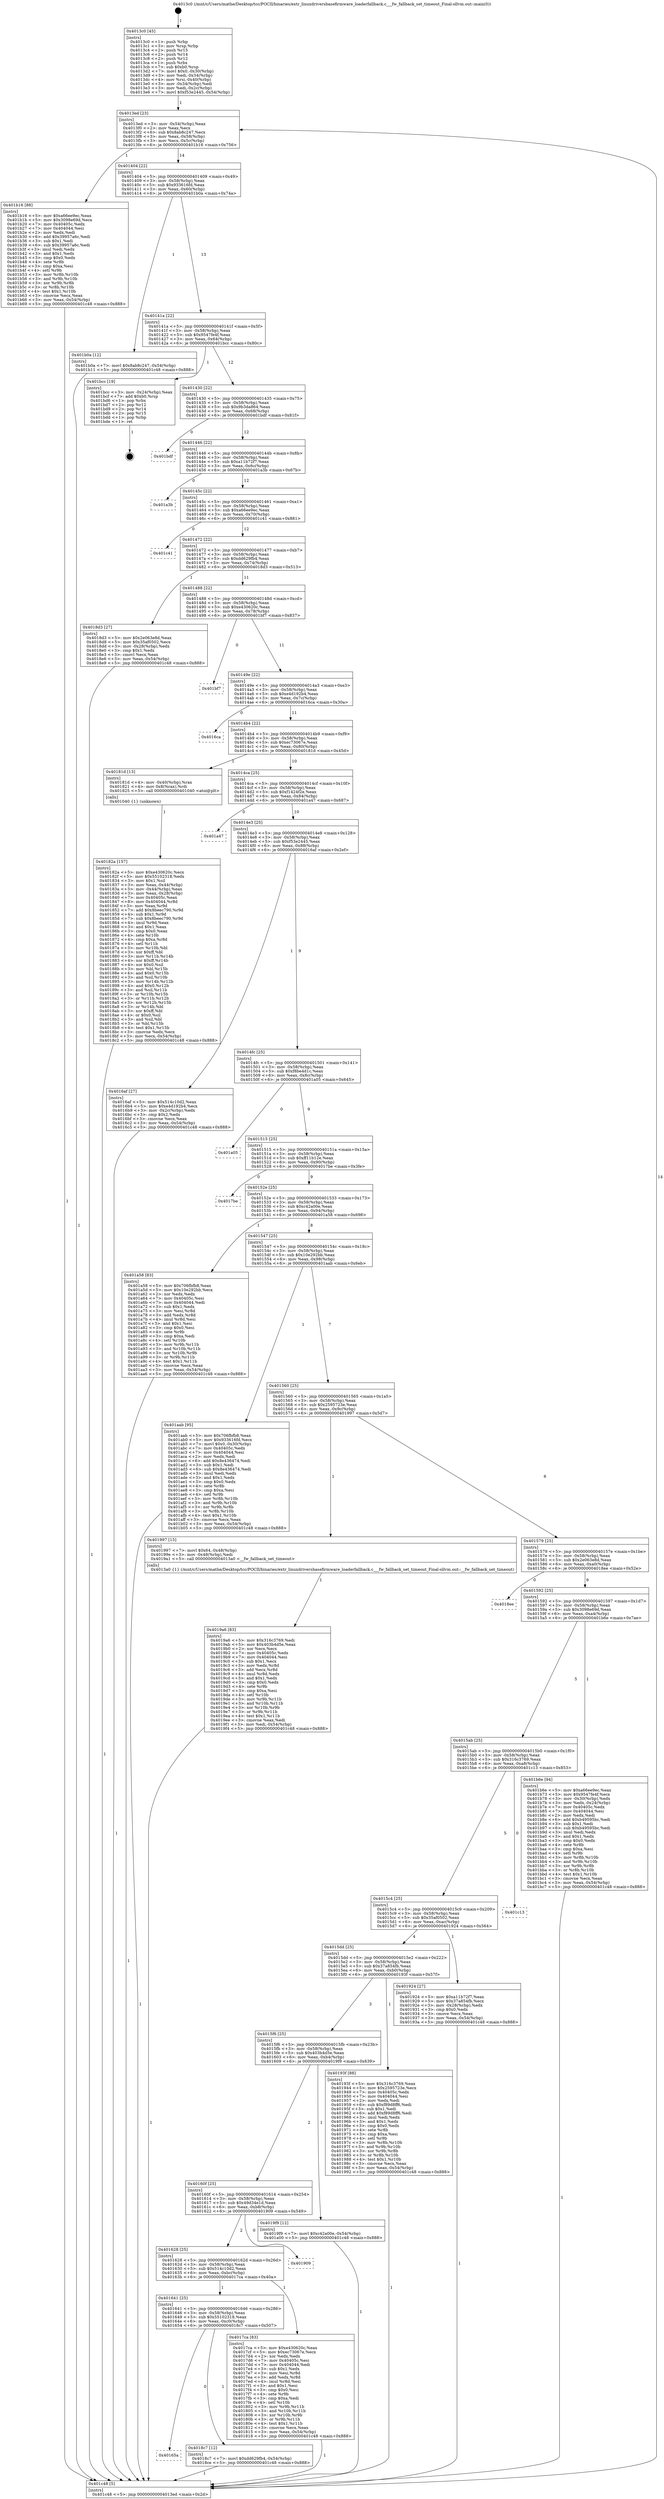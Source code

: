 digraph "0x4013c0" {
  label = "0x4013c0 (/mnt/c/Users/mathe/Desktop/tcc/POCII/binaries/extr_linuxdriversbasefirmware_loaderfallback.c___fw_fallback_set_timeout_Final-ollvm.out::main(0))"
  labelloc = "t"
  node[shape=record]

  Entry [label="",width=0.3,height=0.3,shape=circle,fillcolor=black,style=filled]
  "0x4013ed" [label="{
     0x4013ed [23]\l
     | [instrs]\l
     &nbsp;&nbsp;0x4013ed \<+3\>: mov -0x54(%rbp),%eax\l
     &nbsp;&nbsp;0x4013f0 \<+2\>: mov %eax,%ecx\l
     &nbsp;&nbsp;0x4013f2 \<+6\>: sub $0x8ab8c247,%ecx\l
     &nbsp;&nbsp;0x4013f8 \<+3\>: mov %eax,-0x58(%rbp)\l
     &nbsp;&nbsp;0x4013fb \<+3\>: mov %ecx,-0x5c(%rbp)\l
     &nbsp;&nbsp;0x4013fe \<+6\>: je 0000000000401b16 \<main+0x756\>\l
  }"]
  "0x401b16" [label="{
     0x401b16 [88]\l
     | [instrs]\l
     &nbsp;&nbsp;0x401b16 \<+5\>: mov $0xa66ee9ec,%eax\l
     &nbsp;&nbsp;0x401b1b \<+5\>: mov $0x3098e69d,%ecx\l
     &nbsp;&nbsp;0x401b20 \<+7\>: mov 0x40405c,%edx\l
     &nbsp;&nbsp;0x401b27 \<+7\>: mov 0x404044,%esi\l
     &nbsp;&nbsp;0x401b2e \<+2\>: mov %edx,%edi\l
     &nbsp;&nbsp;0x401b30 \<+6\>: add $0x39957a6c,%edi\l
     &nbsp;&nbsp;0x401b36 \<+3\>: sub $0x1,%edi\l
     &nbsp;&nbsp;0x401b39 \<+6\>: sub $0x39957a6c,%edi\l
     &nbsp;&nbsp;0x401b3f \<+3\>: imul %edi,%edx\l
     &nbsp;&nbsp;0x401b42 \<+3\>: and $0x1,%edx\l
     &nbsp;&nbsp;0x401b45 \<+3\>: cmp $0x0,%edx\l
     &nbsp;&nbsp;0x401b48 \<+4\>: sete %r8b\l
     &nbsp;&nbsp;0x401b4c \<+3\>: cmp $0xa,%esi\l
     &nbsp;&nbsp;0x401b4f \<+4\>: setl %r9b\l
     &nbsp;&nbsp;0x401b53 \<+3\>: mov %r8b,%r10b\l
     &nbsp;&nbsp;0x401b56 \<+3\>: and %r9b,%r10b\l
     &nbsp;&nbsp;0x401b59 \<+3\>: xor %r9b,%r8b\l
     &nbsp;&nbsp;0x401b5c \<+3\>: or %r8b,%r10b\l
     &nbsp;&nbsp;0x401b5f \<+4\>: test $0x1,%r10b\l
     &nbsp;&nbsp;0x401b63 \<+3\>: cmovne %ecx,%eax\l
     &nbsp;&nbsp;0x401b66 \<+3\>: mov %eax,-0x54(%rbp)\l
     &nbsp;&nbsp;0x401b69 \<+5\>: jmp 0000000000401c48 \<main+0x888\>\l
  }"]
  "0x401404" [label="{
     0x401404 [22]\l
     | [instrs]\l
     &nbsp;&nbsp;0x401404 \<+5\>: jmp 0000000000401409 \<main+0x49\>\l
     &nbsp;&nbsp;0x401409 \<+3\>: mov -0x58(%rbp),%eax\l
     &nbsp;&nbsp;0x40140c \<+5\>: sub $0x933616fd,%eax\l
     &nbsp;&nbsp;0x401411 \<+3\>: mov %eax,-0x60(%rbp)\l
     &nbsp;&nbsp;0x401414 \<+6\>: je 0000000000401b0a \<main+0x74a\>\l
  }"]
  Exit [label="",width=0.3,height=0.3,shape=circle,fillcolor=black,style=filled,peripheries=2]
  "0x401b0a" [label="{
     0x401b0a [12]\l
     | [instrs]\l
     &nbsp;&nbsp;0x401b0a \<+7\>: movl $0x8ab8c247,-0x54(%rbp)\l
     &nbsp;&nbsp;0x401b11 \<+5\>: jmp 0000000000401c48 \<main+0x888\>\l
  }"]
  "0x40141a" [label="{
     0x40141a [22]\l
     | [instrs]\l
     &nbsp;&nbsp;0x40141a \<+5\>: jmp 000000000040141f \<main+0x5f\>\l
     &nbsp;&nbsp;0x40141f \<+3\>: mov -0x58(%rbp),%eax\l
     &nbsp;&nbsp;0x401422 \<+5\>: sub $0x9547fe4f,%eax\l
     &nbsp;&nbsp;0x401427 \<+3\>: mov %eax,-0x64(%rbp)\l
     &nbsp;&nbsp;0x40142a \<+6\>: je 0000000000401bcc \<main+0x80c\>\l
  }"]
  "0x4019a6" [label="{
     0x4019a6 [83]\l
     | [instrs]\l
     &nbsp;&nbsp;0x4019a6 \<+5\>: mov $0x316c3769,%edi\l
     &nbsp;&nbsp;0x4019ab \<+5\>: mov $0x403b4d5e,%eax\l
     &nbsp;&nbsp;0x4019b0 \<+2\>: xor %ecx,%ecx\l
     &nbsp;&nbsp;0x4019b2 \<+7\>: mov 0x40405c,%edx\l
     &nbsp;&nbsp;0x4019b9 \<+7\>: mov 0x404044,%esi\l
     &nbsp;&nbsp;0x4019c0 \<+3\>: sub $0x1,%ecx\l
     &nbsp;&nbsp;0x4019c3 \<+3\>: mov %edx,%r8d\l
     &nbsp;&nbsp;0x4019c6 \<+3\>: add %ecx,%r8d\l
     &nbsp;&nbsp;0x4019c9 \<+4\>: imul %r8d,%edx\l
     &nbsp;&nbsp;0x4019cd \<+3\>: and $0x1,%edx\l
     &nbsp;&nbsp;0x4019d0 \<+3\>: cmp $0x0,%edx\l
     &nbsp;&nbsp;0x4019d3 \<+4\>: sete %r9b\l
     &nbsp;&nbsp;0x4019d7 \<+3\>: cmp $0xa,%esi\l
     &nbsp;&nbsp;0x4019da \<+4\>: setl %r10b\l
     &nbsp;&nbsp;0x4019de \<+3\>: mov %r9b,%r11b\l
     &nbsp;&nbsp;0x4019e1 \<+3\>: and %r10b,%r11b\l
     &nbsp;&nbsp;0x4019e4 \<+3\>: xor %r10b,%r9b\l
     &nbsp;&nbsp;0x4019e7 \<+3\>: or %r9b,%r11b\l
     &nbsp;&nbsp;0x4019ea \<+4\>: test $0x1,%r11b\l
     &nbsp;&nbsp;0x4019ee \<+3\>: cmovne %eax,%edi\l
     &nbsp;&nbsp;0x4019f1 \<+3\>: mov %edi,-0x54(%rbp)\l
     &nbsp;&nbsp;0x4019f4 \<+5\>: jmp 0000000000401c48 \<main+0x888\>\l
  }"]
  "0x401bcc" [label="{
     0x401bcc [19]\l
     | [instrs]\l
     &nbsp;&nbsp;0x401bcc \<+3\>: mov -0x24(%rbp),%eax\l
     &nbsp;&nbsp;0x401bcf \<+7\>: add $0xb0,%rsp\l
     &nbsp;&nbsp;0x401bd6 \<+1\>: pop %rbx\l
     &nbsp;&nbsp;0x401bd7 \<+2\>: pop %r12\l
     &nbsp;&nbsp;0x401bd9 \<+2\>: pop %r14\l
     &nbsp;&nbsp;0x401bdb \<+2\>: pop %r15\l
     &nbsp;&nbsp;0x401bdd \<+1\>: pop %rbp\l
     &nbsp;&nbsp;0x401bde \<+1\>: ret\l
  }"]
  "0x401430" [label="{
     0x401430 [22]\l
     | [instrs]\l
     &nbsp;&nbsp;0x401430 \<+5\>: jmp 0000000000401435 \<main+0x75\>\l
     &nbsp;&nbsp;0x401435 \<+3\>: mov -0x58(%rbp),%eax\l
     &nbsp;&nbsp;0x401438 \<+5\>: sub $0x9b3da864,%eax\l
     &nbsp;&nbsp;0x40143d \<+3\>: mov %eax,-0x68(%rbp)\l
     &nbsp;&nbsp;0x401440 \<+6\>: je 0000000000401bdf \<main+0x81f\>\l
  }"]
  "0x40165a" [label="{
     0x40165a\l
  }", style=dashed]
  "0x401bdf" [label="{
     0x401bdf\l
  }", style=dashed]
  "0x401446" [label="{
     0x401446 [22]\l
     | [instrs]\l
     &nbsp;&nbsp;0x401446 \<+5\>: jmp 000000000040144b \<main+0x8b\>\l
     &nbsp;&nbsp;0x40144b \<+3\>: mov -0x58(%rbp),%eax\l
     &nbsp;&nbsp;0x40144e \<+5\>: sub $0xa11b72f7,%eax\l
     &nbsp;&nbsp;0x401453 \<+3\>: mov %eax,-0x6c(%rbp)\l
     &nbsp;&nbsp;0x401456 \<+6\>: je 0000000000401a3b \<main+0x67b\>\l
  }"]
  "0x4018c7" [label="{
     0x4018c7 [12]\l
     | [instrs]\l
     &nbsp;&nbsp;0x4018c7 \<+7\>: movl $0xdd629fb4,-0x54(%rbp)\l
     &nbsp;&nbsp;0x4018ce \<+5\>: jmp 0000000000401c48 \<main+0x888\>\l
  }"]
  "0x401a3b" [label="{
     0x401a3b\l
  }", style=dashed]
  "0x40145c" [label="{
     0x40145c [22]\l
     | [instrs]\l
     &nbsp;&nbsp;0x40145c \<+5\>: jmp 0000000000401461 \<main+0xa1\>\l
     &nbsp;&nbsp;0x401461 \<+3\>: mov -0x58(%rbp),%eax\l
     &nbsp;&nbsp;0x401464 \<+5\>: sub $0xa66ee9ec,%eax\l
     &nbsp;&nbsp;0x401469 \<+3\>: mov %eax,-0x70(%rbp)\l
     &nbsp;&nbsp;0x40146c \<+6\>: je 0000000000401c41 \<main+0x881\>\l
  }"]
  "0x40182a" [label="{
     0x40182a [157]\l
     | [instrs]\l
     &nbsp;&nbsp;0x40182a \<+5\>: mov $0xe430620c,%ecx\l
     &nbsp;&nbsp;0x40182f \<+5\>: mov $0x55102318,%edx\l
     &nbsp;&nbsp;0x401834 \<+3\>: mov $0x1,%sil\l
     &nbsp;&nbsp;0x401837 \<+3\>: mov %eax,-0x44(%rbp)\l
     &nbsp;&nbsp;0x40183a \<+3\>: mov -0x44(%rbp),%eax\l
     &nbsp;&nbsp;0x40183d \<+3\>: mov %eax,-0x28(%rbp)\l
     &nbsp;&nbsp;0x401840 \<+7\>: mov 0x40405c,%eax\l
     &nbsp;&nbsp;0x401847 \<+8\>: mov 0x404044,%r8d\l
     &nbsp;&nbsp;0x40184f \<+3\>: mov %eax,%r9d\l
     &nbsp;&nbsp;0x401852 \<+7\>: add $0x8beec790,%r9d\l
     &nbsp;&nbsp;0x401859 \<+4\>: sub $0x1,%r9d\l
     &nbsp;&nbsp;0x40185d \<+7\>: sub $0x8beec790,%r9d\l
     &nbsp;&nbsp;0x401864 \<+4\>: imul %r9d,%eax\l
     &nbsp;&nbsp;0x401868 \<+3\>: and $0x1,%eax\l
     &nbsp;&nbsp;0x40186b \<+3\>: cmp $0x0,%eax\l
     &nbsp;&nbsp;0x40186e \<+4\>: sete %r10b\l
     &nbsp;&nbsp;0x401872 \<+4\>: cmp $0xa,%r8d\l
     &nbsp;&nbsp;0x401876 \<+4\>: setl %r11b\l
     &nbsp;&nbsp;0x40187a \<+3\>: mov %r10b,%bl\l
     &nbsp;&nbsp;0x40187d \<+3\>: xor $0xff,%bl\l
     &nbsp;&nbsp;0x401880 \<+3\>: mov %r11b,%r14b\l
     &nbsp;&nbsp;0x401883 \<+4\>: xor $0xff,%r14b\l
     &nbsp;&nbsp;0x401887 \<+4\>: xor $0x0,%sil\l
     &nbsp;&nbsp;0x40188b \<+3\>: mov %bl,%r15b\l
     &nbsp;&nbsp;0x40188e \<+4\>: and $0x0,%r15b\l
     &nbsp;&nbsp;0x401892 \<+3\>: and %sil,%r10b\l
     &nbsp;&nbsp;0x401895 \<+3\>: mov %r14b,%r12b\l
     &nbsp;&nbsp;0x401898 \<+4\>: and $0x0,%r12b\l
     &nbsp;&nbsp;0x40189c \<+3\>: and %sil,%r11b\l
     &nbsp;&nbsp;0x40189f \<+3\>: or %r10b,%r15b\l
     &nbsp;&nbsp;0x4018a2 \<+3\>: or %r11b,%r12b\l
     &nbsp;&nbsp;0x4018a5 \<+3\>: xor %r12b,%r15b\l
     &nbsp;&nbsp;0x4018a8 \<+3\>: or %r14b,%bl\l
     &nbsp;&nbsp;0x4018ab \<+3\>: xor $0xff,%bl\l
     &nbsp;&nbsp;0x4018ae \<+4\>: or $0x0,%sil\l
     &nbsp;&nbsp;0x4018b2 \<+3\>: and %sil,%bl\l
     &nbsp;&nbsp;0x4018b5 \<+3\>: or %bl,%r15b\l
     &nbsp;&nbsp;0x4018b8 \<+4\>: test $0x1,%r15b\l
     &nbsp;&nbsp;0x4018bc \<+3\>: cmovne %edx,%ecx\l
     &nbsp;&nbsp;0x4018bf \<+3\>: mov %ecx,-0x54(%rbp)\l
     &nbsp;&nbsp;0x4018c2 \<+5\>: jmp 0000000000401c48 \<main+0x888\>\l
  }"]
  "0x401c41" [label="{
     0x401c41\l
  }", style=dashed]
  "0x401472" [label="{
     0x401472 [22]\l
     | [instrs]\l
     &nbsp;&nbsp;0x401472 \<+5\>: jmp 0000000000401477 \<main+0xb7\>\l
     &nbsp;&nbsp;0x401477 \<+3\>: mov -0x58(%rbp),%eax\l
     &nbsp;&nbsp;0x40147a \<+5\>: sub $0xdd629fb4,%eax\l
     &nbsp;&nbsp;0x40147f \<+3\>: mov %eax,-0x74(%rbp)\l
     &nbsp;&nbsp;0x401482 \<+6\>: je 00000000004018d3 \<main+0x513\>\l
  }"]
  "0x401641" [label="{
     0x401641 [25]\l
     | [instrs]\l
     &nbsp;&nbsp;0x401641 \<+5\>: jmp 0000000000401646 \<main+0x286\>\l
     &nbsp;&nbsp;0x401646 \<+3\>: mov -0x58(%rbp),%eax\l
     &nbsp;&nbsp;0x401649 \<+5\>: sub $0x55102318,%eax\l
     &nbsp;&nbsp;0x40164e \<+6\>: mov %eax,-0xc0(%rbp)\l
     &nbsp;&nbsp;0x401654 \<+6\>: je 00000000004018c7 \<main+0x507\>\l
  }"]
  "0x4018d3" [label="{
     0x4018d3 [27]\l
     | [instrs]\l
     &nbsp;&nbsp;0x4018d3 \<+5\>: mov $0x2e063e8d,%eax\l
     &nbsp;&nbsp;0x4018d8 \<+5\>: mov $0x35af0502,%ecx\l
     &nbsp;&nbsp;0x4018dd \<+3\>: mov -0x28(%rbp),%edx\l
     &nbsp;&nbsp;0x4018e0 \<+3\>: cmp $0x1,%edx\l
     &nbsp;&nbsp;0x4018e3 \<+3\>: cmovl %ecx,%eax\l
     &nbsp;&nbsp;0x4018e6 \<+3\>: mov %eax,-0x54(%rbp)\l
     &nbsp;&nbsp;0x4018e9 \<+5\>: jmp 0000000000401c48 \<main+0x888\>\l
  }"]
  "0x401488" [label="{
     0x401488 [22]\l
     | [instrs]\l
     &nbsp;&nbsp;0x401488 \<+5\>: jmp 000000000040148d \<main+0xcd\>\l
     &nbsp;&nbsp;0x40148d \<+3\>: mov -0x58(%rbp),%eax\l
     &nbsp;&nbsp;0x401490 \<+5\>: sub $0xe430620c,%eax\l
     &nbsp;&nbsp;0x401495 \<+3\>: mov %eax,-0x78(%rbp)\l
     &nbsp;&nbsp;0x401498 \<+6\>: je 0000000000401bf7 \<main+0x837\>\l
  }"]
  "0x4017ca" [label="{
     0x4017ca [83]\l
     | [instrs]\l
     &nbsp;&nbsp;0x4017ca \<+5\>: mov $0xe430620c,%eax\l
     &nbsp;&nbsp;0x4017cf \<+5\>: mov $0xec73067e,%ecx\l
     &nbsp;&nbsp;0x4017d4 \<+2\>: xor %edx,%edx\l
     &nbsp;&nbsp;0x4017d6 \<+7\>: mov 0x40405c,%esi\l
     &nbsp;&nbsp;0x4017dd \<+7\>: mov 0x404044,%edi\l
     &nbsp;&nbsp;0x4017e4 \<+3\>: sub $0x1,%edx\l
     &nbsp;&nbsp;0x4017e7 \<+3\>: mov %esi,%r8d\l
     &nbsp;&nbsp;0x4017ea \<+3\>: add %edx,%r8d\l
     &nbsp;&nbsp;0x4017ed \<+4\>: imul %r8d,%esi\l
     &nbsp;&nbsp;0x4017f1 \<+3\>: and $0x1,%esi\l
     &nbsp;&nbsp;0x4017f4 \<+3\>: cmp $0x0,%esi\l
     &nbsp;&nbsp;0x4017f7 \<+4\>: sete %r9b\l
     &nbsp;&nbsp;0x4017fb \<+3\>: cmp $0xa,%edi\l
     &nbsp;&nbsp;0x4017fe \<+4\>: setl %r10b\l
     &nbsp;&nbsp;0x401802 \<+3\>: mov %r9b,%r11b\l
     &nbsp;&nbsp;0x401805 \<+3\>: and %r10b,%r11b\l
     &nbsp;&nbsp;0x401808 \<+3\>: xor %r10b,%r9b\l
     &nbsp;&nbsp;0x40180b \<+3\>: or %r9b,%r11b\l
     &nbsp;&nbsp;0x40180e \<+4\>: test $0x1,%r11b\l
     &nbsp;&nbsp;0x401812 \<+3\>: cmovne %ecx,%eax\l
     &nbsp;&nbsp;0x401815 \<+3\>: mov %eax,-0x54(%rbp)\l
     &nbsp;&nbsp;0x401818 \<+5\>: jmp 0000000000401c48 \<main+0x888\>\l
  }"]
  "0x401bf7" [label="{
     0x401bf7\l
  }", style=dashed]
  "0x40149e" [label="{
     0x40149e [22]\l
     | [instrs]\l
     &nbsp;&nbsp;0x40149e \<+5\>: jmp 00000000004014a3 \<main+0xe3\>\l
     &nbsp;&nbsp;0x4014a3 \<+3\>: mov -0x58(%rbp),%eax\l
     &nbsp;&nbsp;0x4014a6 \<+5\>: sub $0xe4d192b4,%eax\l
     &nbsp;&nbsp;0x4014ab \<+3\>: mov %eax,-0x7c(%rbp)\l
     &nbsp;&nbsp;0x4014ae \<+6\>: je 00000000004016ca \<main+0x30a\>\l
  }"]
  "0x401628" [label="{
     0x401628 [25]\l
     | [instrs]\l
     &nbsp;&nbsp;0x401628 \<+5\>: jmp 000000000040162d \<main+0x26d\>\l
     &nbsp;&nbsp;0x40162d \<+3\>: mov -0x58(%rbp),%eax\l
     &nbsp;&nbsp;0x401630 \<+5\>: sub $0x514c10d2,%eax\l
     &nbsp;&nbsp;0x401635 \<+6\>: mov %eax,-0xbc(%rbp)\l
     &nbsp;&nbsp;0x40163b \<+6\>: je 00000000004017ca \<main+0x40a\>\l
  }"]
  "0x4016ca" [label="{
     0x4016ca\l
  }", style=dashed]
  "0x4014b4" [label="{
     0x4014b4 [22]\l
     | [instrs]\l
     &nbsp;&nbsp;0x4014b4 \<+5\>: jmp 00000000004014b9 \<main+0xf9\>\l
     &nbsp;&nbsp;0x4014b9 \<+3\>: mov -0x58(%rbp),%eax\l
     &nbsp;&nbsp;0x4014bc \<+5\>: sub $0xec73067e,%eax\l
     &nbsp;&nbsp;0x4014c1 \<+3\>: mov %eax,-0x80(%rbp)\l
     &nbsp;&nbsp;0x4014c4 \<+6\>: je 000000000040181d \<main+0x45d\>\l
  }"]
  "0x401909" [label="{
     0x401909\l
  }", style=dashed]
  "0x40181d" [label="{
     0x40181d [13]\l
     | [instrs]\l
     &nbsp;&nbsp;0x40181d \<+4\>: mov -0x40(%rbp),%rax\l
     &nbsp;&nbsp;0x401821 \<+4\>: mov 0x8(%rax),%rdi\l
     &nbsp;&nbsp;0x401825 \<+5\>: call 0000000000401040 \<atoi@plt\>\l
     | [calls]\l
     &nbsp;&nbsp;0x401040 \{1\} (unknown)\l
  }"]
  "0x4014ca" [label="{
     0x4014ca [25]\l
     | [instrs]\l
     &nbsp;&nbsp;0x4014ca \<+5\>: jmp 00000000004014cf \<main+0x10f\>\l
     &nbsp;&nbsp;0x4014cf \<+3\>: mov -0x58(%rbp),%eax\l
     &nbsp;&nbsp;0x4014d2 \<+5\>: sub $0xf1424f2e,%eax\l
     &nbsp;&nbsp;0x4014d7 \<+6\>: mov %eax,-0x84(%rbp)\l
     &nbsp;&nbsp;0x4014dd \<+6\>: je 0000000000401a47 \<main+0x687\>\l
  }"]
  "0x40160f" [label="{
     0x40160f [25]\l
     | [instrs]\l
     &nbsp;&nbsp;0x40160f \<+5\>: jmp 0000000000401614 \<main+0x254\>\l
     &nbsp;&nbsp;0x401614 \<+3\>: mov -0x58(%rbp),%eax\l
     &nbsp;&nbsp;0x401617 \<+5\>: sub $0x49d34e1d,%eax\l
     &nbsp;&nbsp;0x40161c \<+6\>: mov %eax,-0xb8(%rbp)\l
     &nbsp;&nbsp;0x401622 \<+6\>: je 0000000000401909 \<main+0x549\>\l
  }"]
  "0x401a47" [label="{
     0x401a47\l
  }", style=dashed]
  "0x4014e3" [label="{
     0x4014e3 [25]\l
     | [instrs]\l
     &nbsp;&nbsp;0x4014e3 \<+5\>: jmp 00000000004014e8 \<main+0x128\>\l
     &nbsp;&nbsp;0x4014e8 \<+3\>: mov -0x58(%rbp),%eax\l
     &nbsp;&nbsp;0x4014eb \<+5\>: sub $0xf53e2445,%eax\l
     &nbsp;&nbsp;0x4014f0 \<+6\>: mov %eax,-0x88(%rbp)\l
     &nbsp;&nbsp;0x4014f6 \<+6\>: je 00000000004016af \<main+0x2ef\>\l
  }"]
  "0x4019f9" [label="{
     0x4019f9 [12]\l
     | [instrs]\l
     &nbsp;&nbsp;0x4019f9 \<+7\>: movl $0xc42a00e,-0x54(%rbp)\l
     &nbsp;&nbsp;0x401a00 \<+5\>: jmp 0000000000401c48 \<main+0x888\>\l
  }"]
  "0x4016af" [label="{
     0x4016af [27]\l
     | [instrs]\l
     &nbsp;&nbsp;0x4016af \<+5\>: mov $0x514c10d2,%eax\l
     &nbsp;&nbsp;0x4016b4 \<+5\>: mov $0xe4d192b4,%ecx\l
     &nbsp;&nbsp;0x4016b9 \<+3\>: mov -0x2c(%rbp),%edx\l
     &nbsp;&nbsp;0x4016bc \<+3\>: cmp $0x2,%edx\l
     &nbsp;&nbsp;0x4016bf \<+3\>: cmovne %ecx,%eax\l
     &nbsp;&nbsp;0x4016c2 \<+3\>: mov %eax,-0x54(%rbp)\l
     &nbsp;&nbsp;0x4016c5 \<+5\>: jmp 0000000000401c48 \<main+0x888\>\l
  }"]
  "0x4014fc" [label="{
     0x4014fc [25]\l
     | [instrs]\l
     &nbsp;&nbsp;0x4014fc \<+5\>: jmp 0000000000401501 \<main+0x141\>\l
     &nbsp;&nbsp;0x401501 \<+3\>: mov -0x58(%rbp),%eax\l
     &nbsp;&nbsp;0x401504 \<+5\>: sub $0xf8be4d1c,%eax\l
     &nbsp;&nbsp;0x401509 \<+6\>: mov %eax,-0x8c(%rbp)\l
     &nbsp;&nbsp;0x40150f \<+6\>: je 0000000000401a05 \<main+0x645\>\l
  }"]
  "0x401c48" [label="{
     0x401c48 [5]\l
     | [instrs]\l
     &nbsp;&nbsp;0x401c48 \<+5\>: jmp 00000000004013ed \<main+0x2d\>\l
  }"]
  "0x4013c0" [label="{
     0x4013c0 [45]\l
     | [instrs]\l
     &nbsp;&nbsp;0x4013c0 \<+1\>: push %rbp\l
     &nbsp;&nbsp;0x4013c1 \<+3\>: mov %rsp,%rbp\l
     &nbsp;&nbsp;0x4013c4 \<+2\>: push %r15\l
     &nbsp;&nbsp;0x4013c6 \<+2\>: push %r14\l
     &nbsp;&nbsp;0x4013c8 \<+2\>: push %r12\l
     &nbsp;&nbsp;0x4013ca \<+1\>: push %rbx\l
     &nbsp;&nbsp;0x4013cb \<+7\>: sub $0xb0,%rsp\l
     &nbsp;&nbsp;0x4013d2 \<+7\>: movl $0x0,-0x30(%rbp)\l
     &nbsp;&nbsp;0x4013d9 \<+3\>: mov %edi,-0x34(%rbp)\l
     &nbsp;&nbsp;0x4013dc \<+4\>: mov %rsi,-0x40(%rbp)\l
     &nbsp;&nbsp;0x4013e0 \<+3\>: mov -0x34(%rbp),%edi\l
     &nbsp;&nbsp;0x4013e3 \<+3\>: mov %edi,-0x2c(%rbp)\l
     &nbsp;&nbsp;0x4013e6 \<+7\>: movl $0xf53e2445,-0x54(%rbp)\l
  }"]
  "0x4015f6" [label="{
     0x4015f6 [25]\l
     | [instrs]\l
     &nbsp;&nbsp;0x4015f6 \<+5\>: jmp 00000000004015fb \<main+0x23b\>\l
     &nbsp;&nbsp;0x4015fb \<+3\>: mov -0x58(%rbp),%eax\l
     &nbsp;&nbsp;0x4015fe \<+5\>: sub $0x403b4d5e,%eax\l
     &nbsp;&nbsp;0x401603 \<+6\>: mov %eax,-0xb4(%rbp)\l
     &nbsp;&nbsp;0x401609 \<+6\>: je 00000000004019f9 \<main+0x639\>\l
  }"]
  "0x401a05" [label="{
     0x401a05\l
  }", style=dashed]
  "0x401515" [label="{
     0x401515 [25]\l
     | [instrs]\l
     &nbsp;&nbsp;0x401515 \<+5\>: jmp 000000000040151a \<main+0x15a\>\l
     &nbsp;&nbsp;0x40151a \<+3\>: mov -0x58(%rbp),%eax\l
     &nbsp;&nbsp;0x40151d \<+5\>: sub $0xff11b12e,%eax\l
     &nbsp;&nbsp;0x401522 \<+6\>: mov %eax,-0x90(%rbp)\l
     &nbsp;&nbsp;0x401528 \<+6\>: je 00000000004017be \<main+0x3fe\>\l
  }"]
  "0x40193f" [label="{
     0x40193f [88]\l
     | [instrs]\l
     &nbsp;&nbsp;0x40193f \<+5\>: mov $0x316c3769,%eax\l
     &nbsp;&nbsp;0x401944 \<+5\>: mov $0x2595723e,%ecx\l
     &nbsp;&nbsp;0x401949 \<+7\>: mov 0x40405c,%edx\l
     &nbsp;&nbsp;0x401950 \<+7\>: mov 0x404044,%esi\l
     &nbsp;&nbsp;0x401957 \<+2\>: mov %edx,%edi\l
     &nbsp;&nbsp;0x401959 \<+6\>: sub $0xf89d8ff6,%edi\l
     &nbsp;&nbsp;0x40195f \<+3\>: sub $0x1,%edi\l
     &nbsp;&nbsp;0x401962 \<+6\>: add $0xf89d8ff6,%edi\l
     &nbsp;&nbsp;0x401968 \<+3\>: imul %edi,%edx\l
     &nbsp;&nbsp;0x40196b \<+3\>: and $0x1,%edx\l
     &nbsp;&nbsp;0x40196e \<+3\>: cmp $0x0,%edx\l
     &nbsp;&nbsp;0x401971 \<+4\>: sete %r8b\l
     &nbsp;&nbsp;0x401975 \<+3\>: cmp $0xa,%esi\l
     &nbsp;&nbsp;0x401978 \<+4\>: setl %r9b\l
     &nbsp;&nbsp;0x40197c \<+3\>: mov %r8b,%r10b\l
     &nbsp;&nbsp;0x40197f \<+3\>: and %r9b,%r10b\l
     &nbsp;&nbsp;0x401982 \<+3\>: xor %r9b,%r8b\l
     &nbsp;&nbsp;0x401985 \<+3\>: or %r8b,%r10b\l
     &nbsp;&nbsp;0x401988 \<+4\>: test $0x1,%r10b\l
     &nbsp;&nbsp;0x40198c \<+3\>: cmovne %ecx,%eax\l
     &nbsp;&nbsp;0x40198f \<+3\>: mov %eax,-0x54(%rbp)\l
     &nbsp;&nbsp;0x401992 \<+5\>: jmp 0000000000401c48 \<main+0x888\>\l
  }"]
  "0x4017be" [label="{
     0x4017be\l
  }", style=dashed]
  "0x40152e" [label="{
     0x40152e [25]\l
     | [instrs]\l
     &nbsp;&nbsp;0x40152e \<+5\>: jmp 0000000000401533 \<main+0x173\>\l
     &nbsp;&nbsp;0x401533 \<+3\>: mov -0x58(%rbp),%eax\l
     &nbsp;&nbsp;0x401536 \<+5\>: sub $0xc42a00e,%eax\l
     &nbsp;&nbsp;0x40153b \<+6\>: mov %eax,-0x94(%rbp)\l
     &nbsp;&nbsp;0x401541 \<+6\>: je 0000000000401a58 \<main+0x698\>\l
  }"]
  "0x4015dd" [label="{
     0x4015dd [25]\l
     | [instrs]\l
     &nbsp;&nbsp;0x4015dd \<+5\>: jmp 00000000004015e2 \<main+0x222\>\l
     &nbsp;&nbsp;0x4015e2 \<+3\>: mov -0x58(%rbp),%eax\l
     &nbsp;&nbsp;0x4015e5 \<+5\>: sub $0x37a854fb,%eax\l
     &nbsp;&nbsp;0x4015ea \<+6\>: mov %eax,-0xb0(%rbp)\l
     &nbsp;&nbsp;0x4015f0 \<+6\>: je 000000000040193f \<main+0x57f\>\l
  }"]
  "0x401a58" [label="{
     0x401a58 [83]\l
     | [instrs]\l
     &nbsp;&nbsp;0x401a58 \<+5\>: mov $0x706fbfb8,%eax\l
     &nbsp;&nbsp;0x401a5d \<+5\>: mov $0x10e292bb,%ecx\l
     &nbsp;&nbsp;0x401a62 \<+2\>: xor %edx,%edx\l
     &nbsp;&nbsp;0x401a64 \<+7\>: mov 0x40405c,%esi\l
     &nbsp;&nbsp;0x401a6b \<+7\>: mov 0x404044,%edi\l
     &nbsp;&nbsp;0x401a72 \<+3\>: sub $0x1,%edx\l
     &nbsp;&nbsp;0x401a75 \<+3\>: mov %esi,%r8d\l
     &nbsp;&nbsp;0x401a78 \<+3\>: add %edx,%r8d\l
     &nbsp;&nbsp;0x401a7b \<+4\>: imul %r8d,%esi\l
     &nbsp;&nbsp;0x401a7f \<+3\>: and $0x1,%esi\l
     &nbsp;&nbsp;0x401a82 \<+3\>: cmp $0x0,%esi\l
     &nbsp;&nbsp;0x401a85 \<+4\>: sete %r9b\l
     &nbsp;&nbsp;0x401a89 \<+3\>: cmp $0xa,%edi\l
     &nbsp;&nbsp;0x401a8c \<+4\>: setl %r10b\l
     &nbsp;&nbsp;0x401a90 \<+3\>: mov %r9b,%r11b\l
     &nbsp;&nbsp;0x401a93 \<+3\>: and %r10b,%r11b\l
     &nbsp;&nbsp;0x401a96 \<+3\>: xor %r10b,%r9b\l
     &nbsp;&nbsp;0x401a99 \<+3\>: or %r9b,%r11b\l
     &nbsp;&nbsp;0x401a9c \<+4\>: test $0x1,%r11b\l
     &nbsp;&nbsp;0x401aa0 \<+3\>: cmovne %ecx,%eax\l
     &nbsp;&nbsp;0x401aa3 \<+3\>: mov %eax,-0x54(%rbp)\l
     &nbsp;&nbsp;0x401aa6 \<+5\>: jmp 0000000000401c48 \<main+0x888\>\l
  }"]
  "0x401547" [label="{
     0x401547 [25]\l
     | [instrs]\l
     &nbsp;&nbsp;0x401547 \<+5\>: jmp 000000000040154c \<main+0x18c\>\l
     &nbsp;&nbsp;0x40154c \<+3\>: mov -0x58(%rbp),%eax\l
     &nbsp;&nbsp;0x40154f \<+5\>: sub $0x10e292bb,%eax\l
     &nbsp;&nbsp;0x401554 \<+6\>: mov %eax,-0x98(%rbp)\l
     &nbsp;&nbsp;0x40155a \<+6\>: je 0000000000401aab \<main+0x6eb\>\l
  }"]
  "0x401924" [label="{
     0x401924 [27]\l
     | [instrs]\l
     &nbsp;&nbsp;0x401924 \<+5\>: mov $0xa11b72f7,%eax\l
     &nbsp;&nbsp;0x401929 \<+5\>: mov $0x37a854fb,%ecx\l
     &nbsp;&nbsp;0x40192e \<+3\>: mov -0x28(%rbp),%edx\l
     &nbsp;&nbsp;0x401931 \<+3\>: cmp $0x0,%edx\l
     &nbsp;&nbsp;0x401934 \<+3\>: cmove %ecx,%eax\l
     &nbsp;&nbsp;0x401937 \<+3\>: mov %eax,-0x54(%rbp)\l
     &nbsp;&nbsp;0x40193a \<+5\>: jmp 0000000000401c48 \<main+0x888\>\l
  }"]
  "0x401aab" [label="{
     0x401aab [95]\l
     | [instrs]\l
     &nbsp;&nbsp;0x401aab \<+5\>: mov $0x706fbfb8,%eax\l
     &nbsp;&nbsp;0x401ab0 \<+5\>: mov $0x933616fd,%ecx\l
     &nbsp;&nbsp;0x401ab5 \<+7\>: movl $0x0,-0x30(%rbp)\l
     &nbsp;&nbsp;0x401abc \<+7\>: mov 0x40405c,%edx\l
     &nbsp;&nbsp;0x401ac3 \<+7\>: mov 0x404044,%esi\l
     &nbsp;&nbsp;0x401aca \<+2\>: mov %edx,%edi\l
     &nbsp;&nbsp;0x401acc \<+6\>: add $0x8e436474,%edi\l
     &nbsp;&nbsp;0x401ad2 \<+3\>: sub $0x1,%edi\l
     &nbsp;&nbsp;0x401ad5 \<+6\>: sub $0x8e436474,%edi\l
     &nbsp;&nbsp;0x401adb \<+3\>: imul %edi,%edx\l
     &nbsp;&nbsp;0x401ade \<+3\>: and $0x1,%edx\l
     &nbsp;&nbsp;0x401ae1 \<+3\>: cmp $0x0,%edx\l
     &nbsp;&nbsp;0x401ae4 \<+4\>: sete %r8b\l
     &nbsp;&nbsp;0x401ae8 \<+3\>: cmp $0xa,%esi\l
     &nbsp;&nbsp;0x401aeb \<+4\>: setl %r9b\l
     &nbsp;&nbsp;0x401aef \<+3\>: mov %r8b,%r10b\l
     &nbsp;&nbsp;0x401af2 \<+3\>: and %r9b,%r10b\l
     &nbsp;&nbsp;0x401af5 \<+3\>: xor %r9b,%r8b\l
     &nbsp;&nbsp;0x401af8 \<+3\>: or %r8b,%r10b\l
     &nbsp;&nbsp;0x401afb \<+4\>: test $0x1,%r10b\l
     &nbsp;&nbsp;0x401aff \<+3\>: cmovne %ecx,%eax\l
     &nbsp;&nbsp;0x401b02 \<+3\>: mov %eax,-0x54(%rbp)\l
     &nbsp;&nbsp;0x401b05 \<+5\>: jmp 0000000000401c48 \<main+0x888\>\l
  }"]
  "0x401560" [label="{
     0x401560 [25]\l
     | [instrs]\l
     &nbsp;&nbsp;0x401560 \<+5\>: jmp 0000000000401565 \<main+0x1a5\>\l
     &nbsp;&nbsp;0x401565 \<+3\>: mov -0x58(%rbp),%eax\l
     &nbsp;&nbsp;0x401568 \<+5\>: sub $0x2595723e,%eax\l
     &nbsp;&nbsp;0x40156d \<+6\>: mov %eax,-0x9c(%rbp)\l
     &nbsp;&nbsp;0x401573 \<+6\>: je 0000000000401997 \<main+0x5d7\>\l
  }"]
  "0x4015c4" [label="{
     0x4015c4 [25]\l
     | [instrs]\l
     &nbsp;&nbsp;0x4015c4 \<+5\>: jmp 00000000004015c9 \<main+0x209\>\l
     &nbsp;&nbsp;0x4015c9 \<+3\>: mov -0x58(%rbp),%eax\l
     &nbsp;&nbsp;0x4015cc \<+5\>: sub $0x35af0502,%eax\l
     &nbsp;&nbsp;0x4015d1 \<+6\>: mov %eax,-0xac(%rbp)\l
     &nbsp;&nbsp;0x4015d7 \<+6\>: je 0000000000401924 \<main+0x564\>\l
  }"]
  "0x401997" [label="{
     0x401997 [15]\l
     | [instrs]\l
     &nbsp;&nbsp;0x401997 \<+7\>: movl $0x64,-0x48(%rbp)\l
     &nbsp;&nbsp;0x40199e \<+3\>: mov -0x48(%rbp),%edi\l
     &nbsp;&nbsp;0x4019a1 \<+5\>: call 00000000004013a0 \<__fw_fallback_set_timeout\>\l
     | [calls]\l
     &nbsp;&nbsp;0x4013a0 \{1\} (/mnt/c/Users/mathe/Desktop/tcc/POCII/binaries/extr_linuxdriversbasefirmware_loaderfallback.c___fw_fallback_set_timeout_Final-ollvm.out::__fw_fallback_set_timeout)\l
  }"]
  "0x401579" [label="{
     0x401579 [25]\l
     | [instrs]\l
     &nbsp;&nbsp;0x401579 \<+5\>: jmp 000000000040157e \<main+0x1be\>\l
     &nbsp;&nbsp;0x40157e \<+3\>: mov -0x58(%rbp),%eax\l
     &nbsp;&nbsp;0x401581 \<+5\>: sub $0x2e063e8d,%eax\l
     &nbsp;&nbsp;0x401586 \<+6\>: mov %eax,-0xa0(%rbp)\l
     &nbsp;&nbsp;0x40158c \<+6\>: je 00000000004018ee \<main+0x52e\>\l
  }"]
  "0x401c13" [label="{
     0x401c13\l
  }", style=dashed]
  "0x4018ee" [label="{
     0x4018ee\l
  }", style=dashed]
  "0x401592" [label="{
     0x401592 [25]\l
     | [instrs]\l
     &nbsp;&nbsp;0x401592 \<+5\>: jmp 0000000000401597 \<main+0x1d7\>\l
     &nbsp;&nbsp;0x401597 \<+3\>: mov -0x58(%rbp),%eax\l
     &nbsp;&nbsp;0x40159a \<+5\>: sub $0x3098e69d,%eax\l
     &nbsp;&nbsp;0x40159f \<+6\>: mov %eax,-0xa4(%rbp)\l
     &nbsp;&nbsp;0x4015a5 \<+6\>: je 0000000000401b6e \<main+0x7ae\>\l
  }"]
  "0x4015ab" [label="{
     0x4015ab [25]\l
     | [instrs]\l
     &nbsp;&nbsp;0x4015ab \<+5\>: jmp 00000000004015b0 \<main+0x1f0\>\l
     &nbsp;&nbsp;0x4015b0 \<+3\>: mov -0x58(%rbp),%eax\l
     &nbsp;&nbsp;0x4015b3 \<+5\>: sub $0x316c3769,%eax\l
     &nbsp;&nbsp;0x4015b8 \<+6\>: mov %eax,-0xa8(%rbp)\l
     &nbsp;&nbsp;0x4015be \<+6\>: je 0000000000401c13 \<main+0x853\>\l
  }"]
  "0x401b6e" [label="{
     0x401b6e [94]\l
     | [instrs]\l
     &nbsp;&nbsp;0x401b6e \<+5\>: mov $0xa66ee9ec,%eax\l
     &nbsp;&nbsp;0x401b73 \<+5\>: mov $0x9547fe4f,%ecx\l
     &nbsp;&nbsp;0x401b78 \<+3\>: mov -0x30(%rbp),%edx\l
     &nbsp;&nbsp;0x401b7b \<+3\>: mov %edx,-0x24(%rbp)\l
     &nbsp;&nbsp;0x401b7e \<+7\>: mov 0x40405c,%edx\l
     &nbsp;&nbsp;0x401b85 \<+7\>: mov 0x404044,%esi\l
     &nbsp;&nbsp;0x401b8c \<+2\>: mov %edx,%edi\l
     &nbsp;&nbsp;0x401b8e \<+6\>: add $0xb49595bc,%edi\l
     &nbsp;&nbsp;0x401b94 \<+3\>: sub $0x1,%edi\l
     &nbsp;&nbsp;0x401b97 \<+6\>: sub $0xb49595bc,%edi\l
     &nbsp;&nbsp;0x401b9d \<+3\>: imul %edi,%edx\l
     &nbsp;&nbsp;0x401ba0 \<+3\>: and $0x1,%edx\l
     &nbsp;&nbsp;0x401ba3 \<+3\>: cmp $0x0,%edx\l
     &nbsp;&nbsp;0x401ba6 \<+4\>: sete %r8b\l
     &nbsp;&nbsp;0x401baa \<+3\>: cmp $0xa,%esi\l
     &nbsp;&nbsp;0x401bad \<+4\>: setl %r9b\l
     &nbsp;&nbsp;0x401bb1 \<+3\>: mov %r8b,%r10b\l
     &nbsp;&nbsp;0x401bb4 \<+3\>: and %r9b,%r10b\l
     &nbsp;&nbsp;0x401bb7 \<+3\>: xor %r9b,%r8b\l
     &nbsp;&nbsp;0x401bba \<+3\>: or %r8b,%r10b\l
     &nbsp;&nbsp;0x401bbd \<+4\>: test $0x1,%r10b\l
     &nbsp;&nbsp;0x401bc1 \<+3\>: cmovne %ecx,%eax\l
     &nbsp;&nbsp;0x401bc4 \<+3\>: mov %eax,-0x54(%rbp)\l
     &nbsp;&nbsp;0x401bc7 \<+5\>: jmp 0000000000401c48 \<main+0x888\>\l
  }"]
  Entry -> "0x4013c0" [label=" 1"]
  "0x4013ed" -> "0x401b16" [label=" 1"]
  "0x4013ed" -> "0x401404" [label=" 14"]
  "0x401bcc" -> Exit [label=" 1"]
  "0x401404" -> "0x401b0a" [label=" 1"]
  "0x401404" -> "0x40141a" [label=" 13"]
  "0x401b6e" -> "0x401c48" [label=" 1"]
  "0x40141a" -> "0x401bcc" [label=" 1"]
  "0x40141a" -> "0x401430" [label=" 12"]
  "0x401b16" -> "0x401c48" [label=" 1"]
  "0x401430" -> "0x401bdf" [label=" 0"]
  "0x401430" -> "0x401446" [label=" 12"]
  "0x401b0a" -> "0x401c48" [label=" 1"]
  "0x401446" -> "0x401a3b" [label=" 0"]
  "0x401446" -> "0x40145c" [label=" 12"]
  "0x401aab" -> "0x401c48" [label=" 1"]
  "0x40145c" -> "0x401c41" [label=" 0"]
  "0x40145c" -> "0x401472" [label=" 12"]
  "0x4019f9" -> "0x401c48" [label=" 1"]
  "0x401472" -> "0x4018d3" [label=" 1"]
  "0x401472" -> "0x401488" [label=" 11"]
  "0x4019a6" -> "0x401c48" [label=" 1"]
  "0x401488" -> "0x401bf7" [label=" 0"]
  "0x401488" -> "0x40149e" [label=" 11"]
  "0x401997" -> "0x4019a6" [label=" 1"]
  "0x40149e" -> "0x4016ca" [label=" 0"]
  "0x40149e" -> "0x4014b4" [label=" 11"]
  "0x401924" -> "0x401c48" [label=" 1"]
  "0x4014b4" -> "0x40181d" [label=" 1"]
  "0x4014b4" -> "0x4014ca" [label=" 10"]
  "0x4018d3" -> "0x401c48" [label=" 1"]
  "0x4014ca" -> "0x401a47" [label=" 0"]
  "0x4014ca" -> "0x4014e3" [label=" 10"]
  "0x401641" -> "0x40165a" [label=" 0"]
  "0x4014e3" -> "0x4016af" [label=" 1"]
  "0x4014e3" -> "0x4014fc" [label=" 9"]
  "0x4016af" -> "0x401c48" [label=" 1"]
  "0x4013c0" -> "0x4013ed" [label=" 1"]
  "0x401c48" -> "0x4013ed" [label=" 14"]
  "0x401641" -> "0x4018c7" [label=" 1"]
  "0x4014fc" -> "0x401a05" [label=" 0"]
  "0x4014fc" -> "0x401515" [label=" 9"]
  "0x40182a" -> "0x401c48" [label=" 1"]
  "0x401515" -> "0x4017be" [label=" 0"]
  "0x401515" -> "0x40152e" [label=" 9"]
  "0x40181d" -> "0x40182a" [label=" 1"]
  "0x40152e" -> "0x401a58" [label=" 1"]
  "0x40152e" -> "0x401547" [label=" 8"]
  "0x401628" -> "0x401641" [label=" 1"]
  "0x401547" -> "0x401aab" [label=" 1"]
  "0x401547" -> "0x401560" [label=" 7"]
  "0x401628" -> "0x4017ca" [label=" 1"]
  "0x401560" -> "0x401997" [label=" 1"]
  "0x401560" -> "0x401579" [label=" 6"]
  "0x40160f" -> "0x401628" [label=" 2"]
  "0x401579" -> "0x4018ee" [label=" 0"]
  "0x401579" -> "0x401592" [label=" 6"]
  "0x40160f" -> "0x401909" [label=" 0"]
  "0x401592" -> "0x401b6e" [label=" 1"]
  "0x401592" -> "0x4015ab" [label=" 5"]
  "0x4018c7" -> "0x401c48" [label=" 1"]
  "0x4015ab" -> "0x401c13" [label=" 0"]
  "0x4015ab" -> "0x4015c4" [label=" 5"]
  "0x40193f" -> "0x401c48" [label=" 1"]
  "0x4015c4" -> "0x401924" [label=" 1"]
  "0x4015c4" -> "0x4015dd" [label=" 4"]
  "0x4017ca" -> "0x401c48" [label=" 1"]
  "0x4015dd" -> "0x40193f" [label=" 1"]
  "0x4015dd" -> "0x4015f6" [label=" 3"]
  "0x401a58" -> "0x401c48" [label=" 1"]
  "0x4015f6" -> "0x4019f9" [label=" 1"]
  "0x4015f6" -> "0x40160f" [label=" 2"]
}

